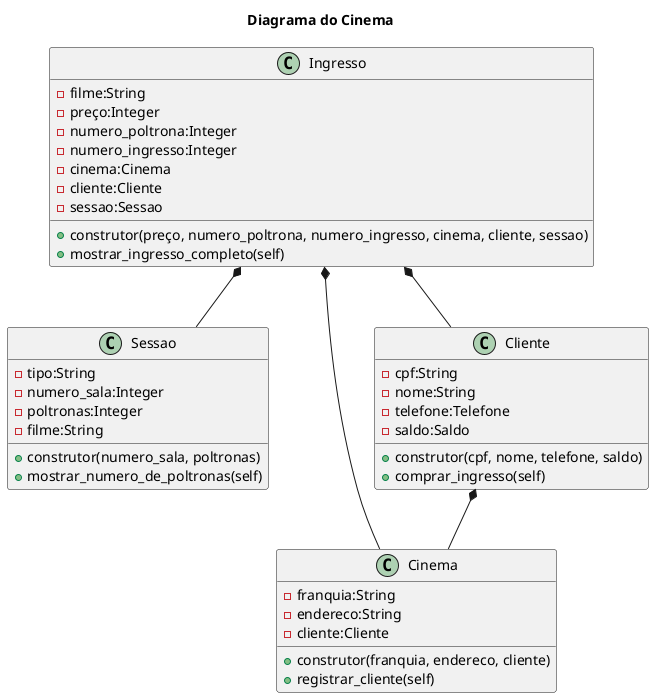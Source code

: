@startuml cinema

title Diagrama do Cinema


class Sessao{
    - tipo:String
    - numero_sala:Integer
    - poltronas:Integer
    - filme:String
    + construtor(numero_sala, poltronas)
    + mostrar_numero_de_poltronas(self)
}

class Cinema{
    - franquia:String 
    - endereco:String
    - cliente:Cliente
    + construtor(franquia, endereco, cliente)
    + registrar_cliente(self)
}

class Cliente{
    - cpf:String
    - nome:String 
    - telefone:Telefone
    - saldo:Saldo
    + construtor(cpf, nome, telefone, saldo)
    + comprar_ingresso(self)
}


class Ingresso{
    - filme:String
    - preço:Integer
    - numero_poltrona:Integer
    - numero_ingresso:Integer
    - cinema:Cinema
    - cliente:Cliente
    - sessao:Sessao
    + construtor(preço, numero_poltrona, numero_ingresso, cinema, cliente, sessao)
    + mostrar_ingresso_completo(self)
}

Cliente *-- Cinema
Ingresso *-- Cliente
Ingresso *-- Sessao
Ingresso *-- Cinema

@enduml